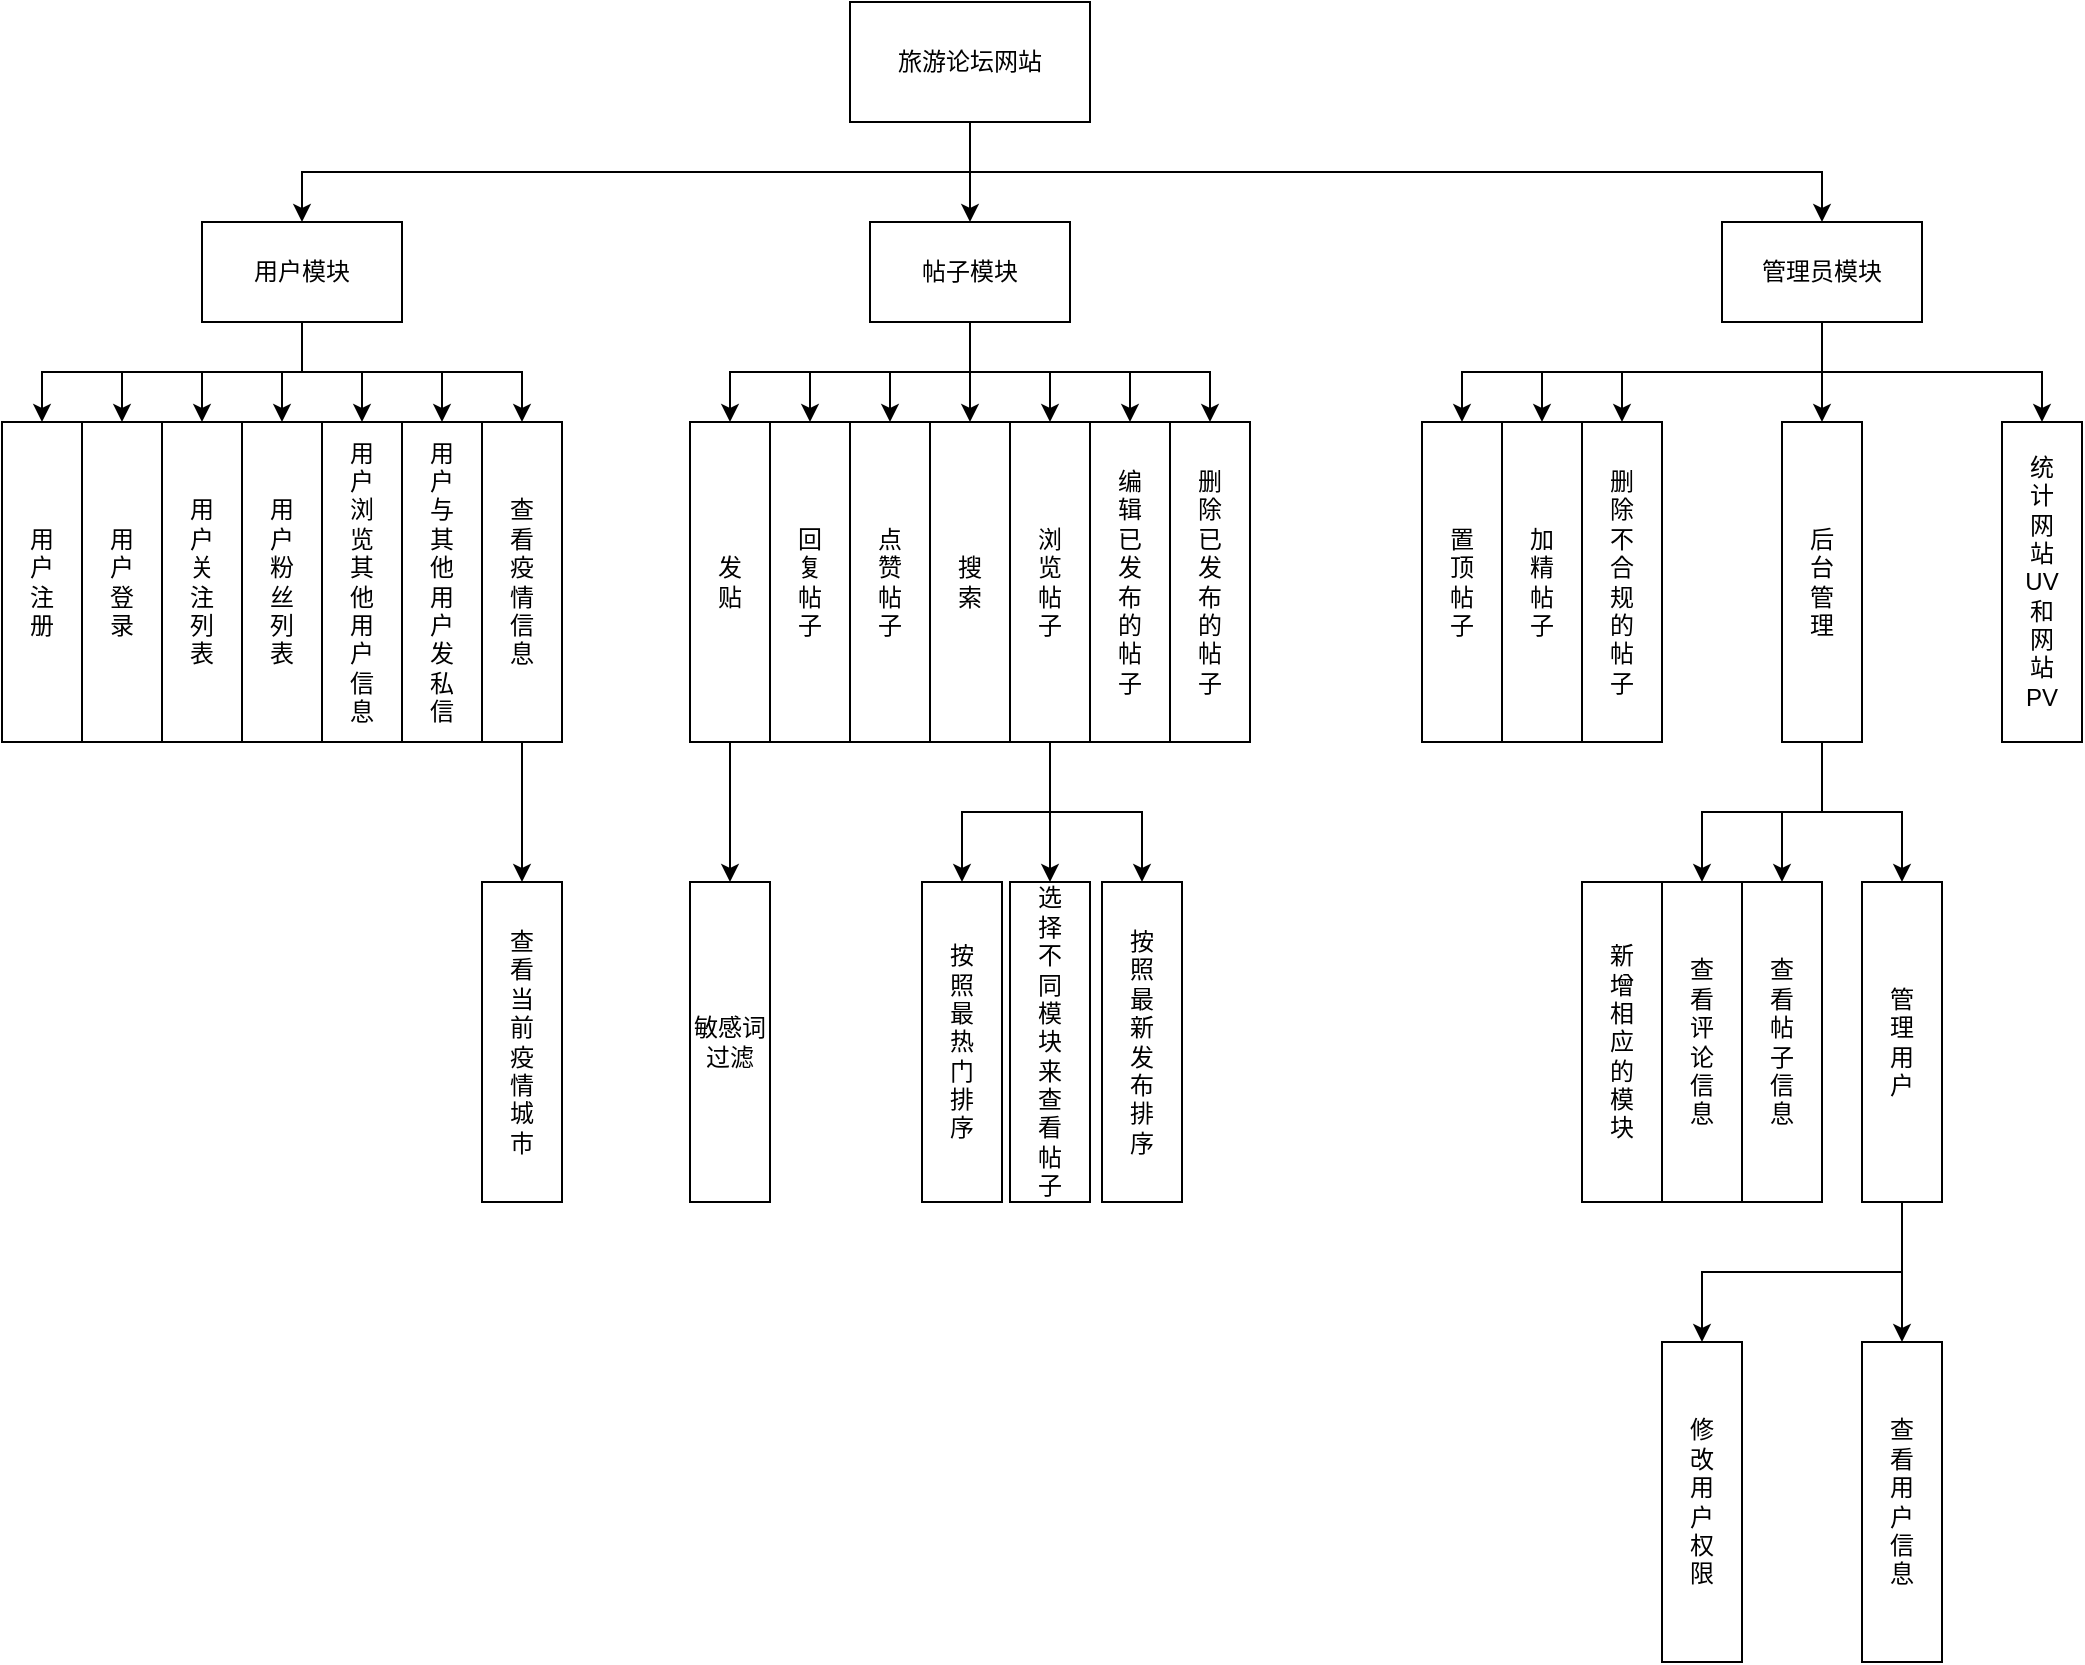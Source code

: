 <mxfile version="14.5.10" type="github">
  <diagram id="49rk-oyeW27E8G0W24V0" name="Page-1">
    <mxGraphModel dx="1038" dy="548" grid="1" gridSize="10" guides="1" tooltips="1" connect="1" arrows="1" fold="1" page="1" pageScale="1" pageWidth="1169" pageHeight="1654" math="0" shadow="0">
      <root>
        <mxCell id="0" />
        <mxCell id="1" parent="0" />
        <mxCell id="0Fw3cPpUBIYJnSgGxfYX-5" style="edgeStyle=orthogonalEdgeStyle;rounded=0;orthogonalLoop=1;jettySize=auto;html=1;exitX=0.5;exitY=1;exitDx=0;exitDy=0;entryX=0.5;entryY=0;entryDx=0;entryDy=0;" parent="1" source="0Fw3cPpUBIYJnSgGxfYX-1" target="0Fw3cPpUBIYJnSgGxfYX-3" edge="1">
          <mxGeometry relative="1" as="geometry" />
        </mxCell>
        <mxCell id="0Fw3cPpUBIYJnSgGxfYX-6" style="edgeStyle=orthogonalEdgeStyle;rounded=0;orthogonalLoop=1;jettySize=auto;html=1;exitX=0.5;exitY=1;exitDx=0;exitDy=0;entryX=0.5;entryY=0;entryDx=0;entryDy=0;" parent="1" source="0Fw3cPpUBIYJnSgGxfYX-1" target="0Fw3cPpUBIYJnSgGxfYX-2" edge="1">
          <mxGeometry relative="1" as="geometry" />
        </mxCell>
        <mxCell id="0Fw3cPpUBIYJnSgGxfYX-7" style="edgeStyle=orthogonalEdgeStyle;rounded=0;orthogonalLoop=1;jettySize=auto;html=1;exitX=0.5;exitY=1;exitDx=0;exitDy=0;" parent="1" source="0Fw3cPpUBIYJnSgGxfYX-1" target="0Fw3cPpUBIYJnSgGxfYX-4" edge="1">
          <mxGeometry relative="1" as="geometry" />
        </mxCell>
        <mxCell id="0Fw3cPpUBIYJnSgGxfYX-1" value="旅游论坛网站" style="rounded=0;whiteSpace=wrap;html=1;" parent="1" vertex="1">
          <mxGeometry x="524" y="40" width="120" height="60" as="geometry" />
        </mxCell>
        <mxCell id="0Fw3cPpUBIYJnSgGxfYX-9" style="edgeStyle=orthogonalEdgeStyle;rounded=0;orthogonalLoop=1;jettySize=auto;html=1;exitX=0.5;exitY=1;exitDx=0;exitDy=0;entryX=0.5;entryY=0;entryDx=0;entryDy=0;" parent="1" source="0Fw3cPpUBIYJnSgGxfYX-2" target="0Fw3cPpUBIYJnSgGxfYX-8" edge="1">
          <mxGeometry relative="1" as="geometry" />
        </mxCell>
        <mxCell id="0Fw3cPpUBIYJnSgGxfYX-14" style="edgeStyle=orthogonalEdgeStyle;rounded=0;orthogonalLoop=1;jettySize=auto;html=1;exitX=0.5;exitY=1;exitDx=0;exitDy=0;" parent="1" source="0Fw3cPpUBIYJnSgGxfYX-2" target="0Fw3cPpUBIYJnSgGxfYX-10" edge="1">
          <mxGeometry relative="1" as="geometry" />
        </mxCell>
        <mxCell id="0Fw3cPpUBIYJnSgGxfYX-15" style="edgeStyle=orthogonalEdgeStyle;rounded=0;orthogonalLoop=1;jettySize=auto;html=1;exitX=0.5;exitY=1;exitDx=0;exitDy=0;entryX=0.5;entryY=0;entryDx=0;entryDy=0;" parent="1" source="0Fw3cPpUBIYJnSgGxfYX-2" target="0Fw3cPpUBIYJnSgGxfYX-11" edge="1">
          <mxGeometry relative="1" as="geometry" />
        </mxCell>
        <mxCell id="0Fw3cPpUBIYJnSgGxfYX-16" style="edgeStyle=orthogonalEdgeStyle;rounded=0;orthogonalLoop=1;jettySize=auto;html=1;exitX=0.5;exitY=1;exitDx=0;exitDy=0;entryX=0.5;entryY=0;entryDx=0;entryDy=0;" parent="1" source="0Fw3cPpUBIYJnSgGxfYX-2" target="0Fw3cPpUBIYJnSgGxfYX-12" edge="1">
          <mxGeometry relative="1" as="geometry" />
        </mxCell>
        <mxCell id="0Fw3cPpUBIYJnSgGxfYX-18" style="edgeStyle=orthogonalEdgeStyle;rounded=0;orthogonalLoop=1;jettySize=auto;html=1;exitX=0.5;exitY=1;exitDx=0;exitDy=0;" parent="1" source="0Fw3cPpUBIYJnSgGxfYX-2" target="0Fw3cPpUBIYJnSgGxfYX-17" edge="1">
          <mxGeometry relative="1" as="geometry" />
        </mxCell>
        <mxCell id="Aib1ORKr1hlKCMjZjfiZ-2" style="edgeStyle=orthogonalEdgeStyle;rounded=0;orthogonalLoop=1;jettySize=auto;html=1;exitX=0.5;exitY=1;exitDx=0;exitDy=0;entryX=0.5;entryY=0;entryDx=0;entryDy=0;" parent="1" source="0Fw3cPpUBIYJnSgGxfYX-2" target="0Fw3cPpUBIYJnSgGxfYX-19" edge="1">
          <mxGeometry relative="1" as="geometry" />
        </mxCell>
        <mxCell id="Aib1ORKr1hlKCMjZjfiZ-3" style="edgeStyle=orthogonalEdgeStyle;rounded=0;orthogonalLoop=1;jettySize=auto;html=1;exitX=0.5;exitY=1;exitDx=0;exitDy=0;" parent="1" source="0Fw3cPpUBIYJnSgGxfYX-2" target="Aib1ORKr1hlKCMjZjfiZ-1" edge="1">
          <mxGeometry relative="1" as="geometry" />
        </mxCell>
        <mxCell id="0Fw3cPpUBIYJnSgGxfYX-2" value="用户模块&lt;span style=&quot;color: rgba(0 , 0 , 0 , 0) ; font-family: monospace ; font-size: 0px&quot;&gt;%3CmxGraphModel%3E%3Croot%3E%3CmxCell%20id%3D%220%22%2F%3E%3CmxCell%20id%3D%221%22%20parent%3D%220%22%2F%3E%3CmxCell%20id%3D%222%22%20value%3D%22%22%20style%3D%22rounded%3D0%3BwhiteSpace%3Dwrap%3Bhtml%3D1%3Brotation%3D90%3B%22%20vertex%3D%221%22%20parent%3D%221%22%3E%3CmxGeometry%20x%3D%22130%22%20y%3D%22315%22%20width%3D%22110%22%20height%3D%2240%22%20as%3D%22geometry%22%2F%3E%3C%2FmxCell%3E%3C%2Froot%3E%3C%2FmxGraphModel%3E&lt;/span&gt;" style="rounded=0;whiteSpace=wrap;html=1;" parent="1" vertex="1">
          <mxGeometry x="200" y="150" width="100" height="50" as="geometry" />
        </mxCell>
        <mxCell id="0Fw3cPpUBIYJnSgGxfYX-25" style="edgeStyle=orthogonalEdgeStyle;rounded=0;orthogonalLoop=1;jettySize=auto;html=1;exitX=0.5;exitY=1;exitDx=0;exitDy=0;entryX=0.5;entryY=0;entryDx=0;entryDy=0;" parent="1" source="0Fw3cPpUBIYJnSgGxfYX-3" target="0Fw3cPpUBIYJnSgGxfYX-20" edge="1">
          <mxGeometry relative="1" as="geometry" />
        </mxCell>
        <mxCell id="0Fw3cPpUBIYJnSgGxfYX-26" style="edgeStyle=orthogonalEdgeStyle;rounded=0;orthogonalLoop=1;jettySize=auto;html=1;exitX=0.5;exitY=1;exitDx=0;exitDy=0;entryX=0.5;entryY=0;entryDx=0;entryDy=0;" parent="1" source="0Fw3cPpUBIYJnSgGxfYX-3" target="0Fw3cPpUBIYJnSgGxfYX-21" edge="1">
          <mxGeometry relative="1" as="geometry" />
        </mxCell>
        <mxCell id="0Fw3cPpUBIYJnSgGxfYX-27" style="edgeStyle=orthogonalEdgeStyle;rounded=0;orthogonalLoop=1;jettySize=auto;html=1;exitX=0.5;exitY=1;exitDx=0;exitDy=0;entryX=0.5;entryY=0;entryDx=0;entryDy=0;" parent="1" source="0Fw3cPpUBIYJnSgGxfYX-3" target="0Fw3cPpUBIYJnSgGxfYX-22" edge="1">
          <mxGeometry relative="1" as="geometry" />
        </mxCell>
        <mxCell id="0Fw3cPpUBIYJnSgGxfYX-28" style="edgeStyle=orthogonalEdgeStyle;rounded=0;orthogonalLoop=1;jettySize=auto;html=1;exitX=0.5;exitY=1;exitDx=0;exitDy=0;entryX=0.5;entryY=0;entryDx=0;entryDy=0;" parent="1" source="0Fw3cPpUBIYJnSgGxfYX-3" target="0Fw3cPpUBIYJnSgGxfYX-23" edge="1">
          <mxGeometry relative="1" as="geometry" />
        </mxCell>
        <mxCell id="0Fw3cPpUBIYJnSgGxfYX-29" style="edgeStyle=orthogonalEdgeStyle;rounded=0;orthogonalLoop=1;jettySize=auto;html=1;exitX=0.5;exitY=1;exitDx=0;exitDy=0;entryX=0.5;entryY=0;entryDx=0;entryDy=0;" parent="1" source="0Fw3cPpUBIYJnSgGxfYX-3" target="0Fw3cPpUBIYJnSgGxfYX-24" edge="1">
          <mxGeometry relative="1" as="geometry" />
        </mxCell>
        <mxCell id="9nTC4yC89c74CwT-ZPIh-2" style="edgeStyle=orthogonalEdgeStyle;rounded=0;orthogonalLoop=1;jettySize=auto;html=1;exitX=0.5;exitY=1;exitDx=0;exitDy=0;entryX=0.5;entryY=0;entryDx=0;entryDy=0;" parent="1" source="0Fw3cPpUBIYJnSgGxfYX-3" target="9nTC4yC89c74CwT-ZPIh-1" edge="1">
          <mxGeometry relative="1" as="geometry" />
        </mxCell>
        <mxCell id="9nTC4yC89c74CwT-ZPIh-4" style="edgeStyle=orthogonalEdgeStyle;rounded=0;orthogonalLoop=1;jettySize=auto;html=1;exitX=0.5;exitY=1;exitDx=0;exitDy=0;entryX=0.5;entryY=0;entryDx=0;entryDy=0;" parent="1" source="0Fw3cPpUBIYJnSgGxfYX-3" target="9nTC4yC89c74CwT-ZPIh-3" edge="1">
          <mxGeometry relative="1" as="geometry" />
        </mxCell>
        <mxCell id="0Fw3cPpUBIYJnSgGxfYX-3" value="帖子模块" style="rounded=0;whiteSpace=wrap;html=1;" parent="1" vertex="1">
          <mxGeometry x="534" y="150" width="100" height="50" as="geometry" />
        </mxCell>
        <mxCell id="0Fw3cPpUBIYJnSgGxfYX-48" style="edgeStyle=orthogonalEdgeStyle;rounded=0;orthogonalLoop=1;jettySize=auto;html=1;exitX=0.5;exitY=1;exitDx=0;exitDy=0;entryX=0.5;entryY=0;entryDx=0;entryDy=0;" parent="1" source="0Fw3cPpUBIYJnSgGxfYX-4" target="0Fw3cPpUBIYJnSgGxfYX-32" edge="1">
          <mxGeometry relative="1" as="geometry" />
        </mxCell>
        <mxCell id="0Fw3cPpUBIYJnSgGxfYX-49" style="edgeStyle=orthogonalEdgeStyle;rounded=0;orthogonalLoop=1;jettySize=auto;html=1;exitX=0.5;exitY=1;exitDx=0;exitDy=0;entryX=0.5;entryY=0;entryDx=0;entryDy=0;" parent="1" source="0Fw3cPpUBIYJnSgGxfYX-4" target="0Fw3cPpUBIYJnSgGxfYX-31" edge="1">
          <mxGeometry relative="1" as="geometry" />
        </mxCell>
        <mxCell id="0Fw3cPpUBIYJnSgGxfYX-50" style="edgeStyle=orthogonalEdgeStyle;rounded=0;orthogonalLoop=1;jettySize=auto;html=1;exitX=0.5;exitY=1;exitDx=0;exitDy=0;entryX=0.5;entryY=0;entryDx=0;entryDy=0;" parent="1" source="0Fw3cPpUBIYJnSgGxfYX-4" target="0Fw3cPpUBIYJnSgGxfYX-30" edge="1">
          <mxGeometry relative="1" as="geometry" />
        </mxCell>
        <mxCell id="LJDHRofLUUuY2fHYKoGa-2" style="edgeStyle=orthogonalEdgeStyle;rounded=0;orthogonalLoop=1;jettySize=auto;html=1;exitX=0.5;exitY=1;exitDx=0;exitDy=0;entryX=0.5;entryY=0;entryDx=0;entryDy=0;" parent="1" source="0Fw3cPpUBIYJnSgGxfYX-4" target="LJDHRofLUUuY2fHYKoGa-1" edge="1">
          <mxGeometry relative="1" as="geometry" />
        </mxCell>
        <mxCell id="LJDHRofLUUuY2fHYKoGa-3" style="edgeStyle=orthogonalEdgeStyle;rounded=0;orthogonalLoop=1;jettySize=auto;html=1;exitX=0.5;exitY=1;exitDx=0;exitDy=0;entryX=0.5;entryY=0;entryDx=0;entryDy=0;" parent="1" source="0Fw3cPpUBIYJnSgGxfYX-4" target="0Fw3cPpUBIYJnSgGxfYX-51" edge="1">
          <mxGeometry relative="1" as="geometry" />
        </mxCell>
        <mxCell id="0Fw3cPpUBIYJnSgGxfYX-4" value="管理员模块" style="rounded=0;whiteSpace=wrap;html=1;" parent="1" vertex="1">
          <mxGeometry x="960" y="150" width="100" height="50" as="geometry" />
        </mxCell>
        <mxCell id="0Fw3cPpUBIYJnSgGxfYX-8" value="用&lt;br&gt;户&lt;br&gt;注&lt;br&gt;册" style="rounded=0;whiteSpace=wrap;html=1;" parent="1" vertex="1">
          <mxGeometry x="100" y="250" width="40" height="160" as="geometry" />
        </mxCell>
        <mxCell id="0Fw3cPpUBIYJnSgGxfYX-10" value="用&lt;br&gt;户&lt;br&gt;登&lt;br&gt;&lt;span style=&quot;color: rgba(0 , 0 , 0 , 0) ; font-family: monospace ; font-size: 0px&quot;&gt;%3CmxGraphModel%3E%3Croot%3E%3CmxCell%20id%3D%220%22%2F%3E%3CmxCell%20id%3D%221%22%20parent%3D%220%22%2F%3E%3CmxCell%20id%3D%222%22%20value%3D%22%E7%94%A8%26lt%3Bbr%26gt%3B%E6%88%B7%26lt%3Bbr%26gt%3B%E6%B3%A8%26lt%3Bbr%26gt%3B%E5%86%8C%22%20style%3D%22rounded%3D0%3BwhiteSpace%3Dwrap%3Bhtml%3D1%3B%22%20vertex%3D%221%22%20parent%3D%221%22%3E%3CmxGeometry%20x%3D%2290%22%20y%3D%22240%22%20width%3D%2240%22%20height%3D%22160%22%20as%3D%22geometry%22%2F%3E%3C%2FmxCell%3E%3C%2Froot%3E%3C%2FmxGraphModel%3E&lt;/span&gt;录" style="rounded=0;whiteSpace=wrap;html=1;" parent="1" vertex="1">
          <mxGeometry x="140" y="250" width="40" height="160" as="geometry" />
        </mxCell>
        <mxCell id="0Fw3cPpUBIYJnSgGxfYX-11" value="用&lt;br&gt;户&lt;br&gt;关&lt;br&gt;注&lt;br&gt;列&lt;span style=&quot;color: rgba(0 , 0 , 0 , 0) ; font-family: monospace ; font-size: 0px&quot;&gt;%3CmxGraphModel%3E%3Croot%3E%3CmxCell%20id%3D%220%22%2F%3E%3CmxCell%20id%3D%221%22%20parent%3D%220%22%2F%3E%3CmxCell%20id%3D%222%22%20value%3D%22%E7%94%A8%26lt%3Bbr%26gt%3B%E6%88%B7%26lt%3Bbr%26gt%3B%E7%99%BB%26lt%3Bbr%26gt%3B%26lt%3Bspan%20style%3D%26quot%3Bcolor%3A%20rgba(0%20%2C%200%20%2C%200%20%2C%200)%20%3B%20font-family%3A%20monospace%20%3B%20font-size%3A%200px%26quot%3B%26gt%3B%253CmxGraphModel%253E%253Croot%253E%253CmxCell%2520id%253D%25220%2522%252F%253E%253CmxCell%2520id%253D%25221%2522%2520parent%253D%25220%2522%252F%253E%253CmxCell%2520id%253D%25222%2522%2520value%253D%2522%25E7%2594%25A8%2526lt%253Bbr%2526gt%253B%25E6%2588%25B7%2526lt%253Bbr%2526gt%253B%25E6%25B3%25A8%2526lt%253Bbr%2526gt%253B%25E5%2586%258C%2522%2520style%253D%2522rounded%253D0%253BwhiteSpace%253Dwrap%253Bhtml%253D1%253B%2522%2520vertex%253D%25221%2522%2520parent%253D%25221%2522%253E%253CmxGeometry%2520x%253D%252290%2522%2520y%253D%2522240%2522%2520width%253D%252240%2522%2520height%253D%2522160%2522%2520as%253D%2522geometry%2522%252F%253E%253C%252FmxCell%253E%253C%252Froot%253E%253C%252FmxGraphModel%253E%26lt%3B%2Fspan%26gt%3B%E5%BD%95%22%20style%3D%22rounded%3D0%3BwhiteSpace%3Dwrap%3Bhtml%3D1%3B%22%20vertex%3D%221%22%20parent%3D%221%22%3E%3CmxGeometry%20x%3D%22130%22%20y%3D%22240%22%20width%3D%2240%22%20height%3D%22160%22%20as%3D%22geometry%22%2F%3E%3C%2FmxCell%3E%3C%2Froot%3E%3C%2FmxGraphModel%3&lt;/span&gt;&lt;span style=&quot;color: rgba(0 , 0 , 0 , 0) ; font-family: monospace ; font-size: 0px&quot;&gt;%3CmxGraphModel%3E%3Croot%3E%3CmxCell%20id%3D%220%22%2F%3E%3CmxCell%20id%3D%221%22%20parent%3D%220%22%2F%3E%3CmxCell%20id%3D%222%22%20value%3D%22%E7%94%A8%26lt%3Bbr%26gt%3B%E6%88%B7%26lt%3Bbr%26gt%3B%E7%99%BB%26lt%3Bbr%26gt%3B%26lt%3Bspan%20style%3D%26quot%3Bcolor%3A%20rgba(0%20%2C%200%20%2C%200%20%2C%200)%20%3B%20font-family%3A%20monospace%20%3B%20font-size%3A%200px%26quot%3B%26gt%3B%253CmxGraphModel%253E%253Croot%253E%253CmxCell%2520id%253D%25220%2522%252F%253E%253CmxCell%2520id%253D%25221%2522%2520parent%253D%25220%2522%252F%253E%253CmxCell%2520id%253D%25222%2522%2520value%253D%2522%25E7%2594%25A8%2526lt%253Bbr%2526gt%253B%25E6%2588%25B7%2526lt%253Bbr%2526gt%253B%25E6%25B3%25A8%2526lt%253Bbr%2526gt%253B%25E5%2586%258C%2522%2520style%253D%2522rounded%253D0%253BwhiteSpace%253Dwrap%253Bhtml%253D1%253B%2522%2520vertex%253D%25221%2522%2520parent%253D%25221%2522%253E%253CmxGeometry%2520x%253D%252290%2522%2520y%253D%2522240%2522%2520width%253D%252240%2522%2520height%253D%2522160%2522%2520as%253D%2522geometry%2522%252F%253E%253C%252FmxCell%253E%253C%252Froot%253E%253C%252FmxGraphModel%253E%26lt%3B%2Fspan%26gt%3B%E5%BD%95%22%20style%3D%22rounded%3D0%3BwhiteSpace%3Dwrap%3Bhtml%3D1%3B%22%20vertex%3D%221%22%20parent%3D%221%22%3E%3CmxGeometry%20x%3D%22130%22%20y%3D%22240%22%20width%3D%2240%22%20height%3D%22160%22%20as%3D%22geometry%22%2F%3E%3C%2FmxCell%3E%3C%2Froot%3E%3C%2FmxGraphModel%3E&lt;/span&gt;&lt;span style=&quot;color: rgba(0 , 0 , 0 , 0) ; font-family: monospace ; font-size: 0px&quot;&gt;&lt;br&gt;&lt;/span&gt;表" style="rounded=0;whiteSpace=wrap;html=1;" parent="1" vertex="1">
          <mxGeometry x="180" y="250" width="40" height="160" as="geometry" />
        </mxCell>
        <mxCell id="0Fw3cPpUBIYJnSgGxfYX-12" value="用&lt;br&gt;户&lt;br&gt;粉&lt;br&gt;丝&lt;br&gt;列&lt;br&gt;表" style="rounded=0;whiteSpace=wrap;html=1;" parent="1" vertex="1">
          <mxGeometry x="220" y="250" width="40" height="160" as="geometry" />
        </mxCell>
        <mxCell id="0Fw3cPpUBIYJnSgGxfYX-17" value="用&lt;br&gt;户&lt;br&gt;浏&lt;br&gt;览&lt;br&gt;其&lt;br&gt;他&lt;br&gt;用&lt;br&gt;户&lt;br&gt;信&lt;br&gt;息" style="rounded=0;whiteSpace=wrap;html=1;" parent="1" vertex="1">
          <mxGeometry x="260" y="250" width="40" height="160" as="geometry" />
        </mxCell>
        <mxCell id="0Fw3cPpUBIYJnSgGxfYX-19" value="用&lt;br&gt;户&lt;br&gt;与&lt;br&gt;其&lt;br&gt;他&lt;br&gt;用&lt;br&gt;户&lt;br&gt;发&lt;br&gt;私&lt;br&gt;信" style="rounded=0;whiteSpace=wrap;html=1;" parent="1" vertex="1">
          <mxGeometry x="300" y="250" width="40" height="160" as="geometry" />
        </mxCell>
        <mxCell id="0Fw3cPpUBIYJnSgGxfYX-53" style="edgeStyle=orthogonalEdgeStyle;rounded=0;orthogonalLoop=1;jettySize=auto;html=1;exitX=0.5;exitY=1;exitDx=0;exitDy=0;entryX=0.5;entryY=0;entryDx=0;entryDy=0;" parent="1" source="0Fw3cPpUBIYJnSgGxfYX-20" target="0Fw3cPpUBIYJnSgGxfYX-52" edge="1">
          <mxGeometry relative="1" as="geometry" />
        </mxCell>
        <mxCell id="0Fw3cPpUBIYJnSgGxfYX-20" value="发&lt;br&gt;&lt;span style=&quot;color: rgba(0 , 0 , 0 , 0) ; font-family: monospace ; font-size: 0px&quot;&gt;%3CmxGraphModel%3E%3Croot%3E%3CmxCell%20id%3D%220%22%2F%3E%3CmxCell%20id%3D%221%22%20parent%3D%220%22%2F%3E%3CmxCell%20id%3D%222%22%20value%3D%22%E7%94%A8%26lt%3Bbr%26gt%3B%E6%88%B7%26lt%3Bbr%26gt%3B%E4%B8%8E%26lt%3Bbr%26gt%3B%E5%85%B6%26lt%3Bbr%26gt%3B%E4%BB%96%26lt%3Bbr%26gt%3B%E7%94%A8%26lt%3Bbr%26gt%3B%E6%88%B7%26lt%3Bbr%26gt%3B%E5%8F%91%26lt%3Bbr%26gt%3B%E7%A7%81%26lt%3Bbr%26gt%3B%E4%BF%A1%22%20style%3D%22rounded%3D0%3BwhiteSpace%3Dwrap%3Bhtml%3D1%3B%22%20vertex%3D%221%22%20parent%3D%221%22%3E%3CmxGeometry%20x%3D%22260%22%20y%3D%22240%22%20width%3D%2240%22%20height%3D%22160%22%20as%3D%22geometry%22%2F%3E%3C%2FmxCell%3E%3C%2Froot%3E%3C%2FmxGraphModel%3E&lt;/span&gt;贴" style="rounded=0;whiteSpace=wrap;html=1;" parent="1" vertex="1">
          <mxGeometry x="444" y="250" width="40" height="160" as="geometry" />
        </mxCell>
        <mxCell id="0Fw3cPpUBIYJnSgGxfYX-21" value="回&lt;br&gt;复&lt;br&gt;帖&lt;br&gt;子" style="rounded=0;whiteSpace=wrap;html=1;" parent="1" vertex="1">
          <mxGeometry x="484" y="250" width="40" height="160" as="geometry" />
        </mxCell>
        <mxCell id="0Fw3cPpUBIYJnSgGxfYX-43" style="edgeStyle=orthogonalEdgeStyle;rounded=0;orthogonalLoop=1;jettySize=auto;html=1;exitX=0.5;exitY=1;exitDx=0;exitDy=0;entryX=0.5;entryY=0;entryDx=0;entryDy=0;" parent="1" source="0Fw3cPpUBIYJnSgGxfYX-22" target="0Fw3cPpUBIYJnSgGxfYX-40" edge="1">
          <mxGeometry relative="1" as="geometry" />
        </mxCell>
        <mxCell id="0Fw3cPpUBIYJnSgGxfYX-44" style="edgeStyle=orthogonalEdgeStyle;rounded=0;orthogonalLoop=1;jettySize=auto;html=1;exitX=0.5;exitY=1;exitDx=0;exitDy=0;entryX=0.5;entryY=0;entryDx=0;entryDy=0;" parent="1" source="0Fw3cPpUBIYJnSgGxfYX-22" target="0Fw3cPpUBIYJnSgGxfYX-41" edge="1">
          <mxGeometry relative="1" as="geometry" />
        </mxCell>
        <mxCell id="dm9BfPnngOULqMG_yk5y-2" style="edgeStyle=orthogonalEdgeStyle;rounded=0;orthogonalLoop=1;jettySize=auto;html=1;exitX=0.5;exitY=1;exitDx=0;exitDy=0;entryX=0.5;entryY=0;entryDx=0;entryDy=0;" edge="1" parent="1" source="0Fw3cPpUBIYJnSgGxfYX-22" target="dm9BfPnngOULqMG_yk5y-1">
          <mxGeometry relative="1" as="geometry" />
        </mxCell>
        <mxCell id="0Fw3cPpUBIYJnSgGxfYX-22" value="浏&lt;br&gt;览&lt;br&gt;帖&lt;br&gt;子" style="rounded=0;whiteSpace=wrap;html=1;" parent="1" vertex="1">
          <mxGeometry x="604" y="250" width="40" height="160" as="geometry" />
        </mxCell>
        <mxCell id="0Fw3cPpUBIYJnSgGxfYX-23" value="搜&lt;br&gt;索" style="rounded=0;whiteSpace=wrap;html=1;" parent="1" vertex="1">
          <mxGeometry x="564" y="250" width="40" height="160" as="geometry" />
        </mxCell>
        <mxCell id="0Fw3cPpUBIYJnSgGxfYX-24" value="编&lt;br&gt;辑&lt;br&gt;已&lt;br&gt;发&lt;br&gt;布&lt;br&gt;的&lt;br&gt;帖&lt;br&gt;子" style="rounded=0;whiteSpace=wrap;html=1;" parent="1" vertex="1">
          <mxGeometry x="644" y="250" width="40" height="160" as="geometry" />
        </mxCell>
        <mxCell id="0Fw3cPpUBIYJnSgGxfYX-30" value="置&lt;br&gt;顶&lt;br&gt;帖&lt;br&gt;子" style="rounded=0;whiteSpace=wrap;html=1;" parent="1" vertex="1">
          <mxGeometry x="810" y="250" width="40" height="160" as="geometry" />
        </mxCell>
        <mxCell id="0Fw3cPpUBIYJnSgGxfYX-31" value="加&lt;br&gt;精&lt;br&gt;帖&lt;br&gt;子" style="rounded=0;whiteSpace=wrap;html=1;" parent="1" vertex="1">
          <mxGeometry x="850" y="250" width="40" height="160" as="geometry" />
        </mxCell>
        <mxCell id="0Fw3cPpUBIYJnSgGxfYX-32" value="删&lt;br&gt;除&lt;br&gt;不&lt;br&gt;合&lt;br&gt;规&lt;br&gt;的&lt;br&gt;帖&lt;br&gt;子" style="rounded=0;whiteSpace=wrap;html=1;" parent="1" vertex="1">
          <mxGeometry x="890" y="250" width="40" height="160" as="geometry" />
        </mxCell>
        <mxCell id="0Fw3cPpUBIYJnSgGxfYX-35" style="edgeStyle=orthogonalEdgeStyle;rounded=0;orthogonalLoop=1;jettySize=auto;html=1;exitX=0.5;exitY=1;exitDx=0;exitDy=0;entryX=0.5;entryY=0;entryDx=0;entryDy=0;" parent="1" source="0Fw3cPpUBIYJnSgGxfYX-33" target="0Fw3cPpUBIYJnSgGxfYX-34" edge="1">
          <mxGeometry relative="1" as="geometry" />
        </mxCell>
        <mxCell id="0Fw3cPpUBIYJnSgGxfYX-37" style="edgeStyle=orthogonalEdgeStyle;rounded=0;orthogonalLoop=1;jettySize=auto;html=1;exitX=0.5;exitY=1;exitDx=0;exitDy=0;" parent="1" source="0Fw3cPpUBIYJnSgGxfYX-33" target="0Fw3cPpUBIYJnSgGxfYX-36" edge="1">
          <mxGeometry relative="1" as="geometry" />
        </mxCell>
        <mxCell id="0Fw3cPpUBIYJnSgGxfYX-33" value="管&lt;br&gt;理&lt;br&gt;用&lt;br&gt;户" style="rounded=0;whiteSpace=wrap;html=1;" parent="1" vertex="1">
          <mxGeometry x="1030" y="480" width="40" height="160" as="geometry" />
        </mxCell>
        <mxCell id="0Fw3cPpUBIYJnSgGxfYX-34" value="修&lt;br&gt;改&lt;br&gt;用&lt;br&gt;户&lt;br&gt;权&lt;br&gt;&lt;span style=&quot;color: rgba(0 , 0 , 0 , 0) ; font-family: monospace ; font-size: 0px&quot;&gt;%3CmxGraphModel%3E%3Croot%3E%3CmxCell%20id%3D%220%22%2F%3E%3CmxCell%20id%3D%221%22%20parent%3D%220%22%2F%3E%3CmxCell%20id%3D%222%22%20value%3D%22%E7%AE%A1%26lt%3Bbr%26gt%3B%E7%90%86%26lt%3Bbr%26gt%3B%E7%94%A8%26lt%3Bbr%26gt%3B%E6%88%B7%22%20style%3D%22rounded%3D0%3BwhiteSpace%3Dwrap%3Bhtml%3D1%3B%22%20vertex%3D%221%22%20parent%3D%221%22%3E%3CmxGeometry%20x%3D%221030%22%20y%3D%22250%22%20width%3D%2240%22%20height%3D%22160%22%20as%3D%22geometry%22%2F%3E%3C%2FmxCell%3E%3C%2Froot%3E%3C%2FmxGraphModel%3E&lt;/span&gt;限" style="rounded=0;whiteSpace=wrap;html=1;" parent="1" vertex="1">
          <mxGeometry x="930" y="710" width="40" height="160" as="geometry" />
        </mxCell>
        <mxCell id="0Fw3cPpUBIYJnSgGxfYX-36" value="查&lt;br&gt;看&lt;br&gt;用&lt;br&gt;户&lt;br&gt;信&lt;br&gt;息" style="rounded=0;whiteSpace=wrap;html=1;" parent="1" vertex="1">
          <mxGeometry x="1030" y="710" width="40" height="160" as="geometry" />
        </mxCell>
        <mxCell id="0Fw3cPpUBIYJnSgGxfYX-38" value="查&lt;br&gt;看&lt;br&gt;评&lt;br&gt;论&lt;br&gt;信&lt;br&gt;息" style="rounded=0;whiteSpace=wrap;html=1;" parent="1" vertex="1">
          <mxGeometry x="930" y="480" width="40" height="160" as="geometry" />
        </mxCell>
        <mxCell id="0Fw3cPpUBIYJnSgGxfYX-39" value="查&lt;br&gt;看&lt;br&gt;帖&lt;br&gt;子&lt;br&gt;信&lt;br&gt;息" style="rounded=0;whiteSpace=wrap;html=1;" parent="1" vertex="1">
          <mxGeometry x="970" y="480" width="40" height="160" as="geometry" />
        </mxCell>
        <mxCell id="0Fw3cPpUBIYJnSgGxfYX-40" value="按&lt;br&gt;照&lt;br&gt;最&lt;br&gt;热&lt;br&gt;门&lt;br&gt;排&lt;br&gt;序" style="rounded=0;whiteSpace=wrap;html=1;" parent="1" vertex="1">
          <mxGeometry x="560" y="480" width="40" height="160" as="geometry" />
        </mxCell>
        <mxCell id="0Fw3cPpUBIYJnSgGxfYX-41" value="按&lt;br&gt;照&lt;br&gt;最&lt;br&gt;新&lt;br&gt;发&lt;br&gt;布&lt;br&gt;排&lt;br&gt;序" style="rounded=0;whiteSpace=wrap;html=1;" parent="1" vertex="1">
          <mxGeometry x="650" y="480" width="40" height="160" as="geometry" />
        </mxCell>
        <mxCell id="0Fw3cPpUBIYJnSgGxfYX-51" value="统&lt;br&gt;计&lt;br&gt;网&lt;br&gt;站&lt;br&gt;UV&lt;br&gt;和&lt;br&gt;网&lt;br&gt;站&lt;br&gt;PV" style="rounded=0;whiteSpace=wrap;html=1;" parent="1" vertex="1">
          <mxGeometry x="1100" y="250" width="40" height="160" as="geometry" />
        </mxCell>
        <mxCell id="0Fw3cPpUBIYJnSgGxfYX-52" value="敏感词过滤" style="rounded=0;whiteSpace=wrap;html=1;" parent="1" vertex="1">
          <mxGeometry x="444" y="480" width="40" height="160" as="geometry" />
        </mxCell>
        <mxCell id="9nTC4yC89c74CwT-ZPIh-1" value="点&lt;br&gt;赞&lt;br&gt;帖&lt;br&gt;子" style="rounded=0;whiteSpace=wrap;html=1;" parent="1" vertex="1">
          <mxGeometry x="524" y="250" width="40" height="160" as="geometry" />
        </mxCell>
        <mxCell id="9nTC4yC89c74CwT-ZPIh-3" value="删&lt;br&gt;除&lt;br&gt;已&lt;br&gt;发&lt;br&gt;布&lt;br&gt;的&lt;br&gt;帖&lt;br&gt;子" style="rounded=0;whiteSpace=wrap;html=1;" parent="1" vertex="1">
          <mxGeometry x="684" y="250" width="40" height="160" as="geometry" />
        </mxCell>
        <mxCell id="LJDHRofLUUuY2fHYKoGa-4" style="edgeStyle=orthogonalEdgeStyle;rounded=0;orthogonalLoop=1;jettySize=auto;html=1;exitX=0.5;exitY=1;exitDx=0;exitDy=0;entryX=0.5;entryY=0;entryDx=0;entryDy=0;" parent="1" source="LJDHRofLUUuY2fHYKoGa-1" target="0Fw3cPpUBIYJnSgGxfYX-38" edge="1">
          <mxGeometry relative="1" as="geometry" />
        </mxCell>
        <mxCell id="LJDHRofLUUuY2fHYKoGa-5" style="edgeStyle=orthogonalEdgeStyle;rounded=0;orthogonalLoop=1;jettySize=auto;html=1;exitX=0.5;exitY=1;exitDx=0;exitDy=0;" parent="1" source="LJDHRofLUUuY2fHYKoGa-1" target="0Fw3cPpUBIYJnSgGxfYX-39" edge="1">
          <mxGeometry relative="1" as="geometry" />
        </mxCell>
        <mxCell id="LJDHRofLUUuY2fHYKoGa-6" style="edgeStyle=orthogonalEdgeStyle;rounded=0;orthogonalLoop=1;jettySize=auto;html=1;exitX=0.5;exitY=1;exitDx=0;exitDy=0;" parent="1" source="LJDHRofLUUuY2fHYKoGa-1" target="0Fw3cPpUBIYJnSgGxfYX-33" edge="1">
          <mxGeometry relative="1" as="geometry" />
        </mxCell>
        <mxCell id="LJDHRofLUUuY2fHYKoGa-1" value="后&lt;br&gt;台&lt;br&gt;管&lt;br&gt;理" style="rounded=0;whiteSpace=wrap;html=1;" parent="1" vertex="1">
          <mxGeometry x="990" y="250" width="40" height="160" as="geometry" />
        </mxCell>
        <mxCell id="Aib1ORKr1hlKCMjZjfiZ-5" style="edgeStyle=orthogonalEdgeStyle;rounded=0;orthogonalLoop=1;jettySize=auto;html=1;exitX=0.5;exitY=1;exitDx=0;exitDy=0;" parent="1" source="Aib1ORKr1hlKCMjZjfiZ-1" target="Aib1ORKr1hlKCMjZjfiZ-4" edge="1">
          <mxGeometry relative="1" as="geometry" />
        </mxCell>
        <mxCell id="Aib1ORKr1hlKCMjZjfiZ-1" value="查&lt;br&gt;看&lt;br&gt;疫&lt;br&gt;情&lt;br&gt;信&lt;br&gt;息" style="rounded=0;whiteSpace=wrap;html=1;" parent="1" vertex="1">
          <mxGeometry x="340" y="250" width="40" height="160" as="geometry" />
        </mxCell>
        <mxCell id="Aib1ORKr1hlKCMjZjfiZ-4" value="查&lt;br&gt;看&lt;br&gt;当&lt;br&gt;前&lt;br&gt;疫&lt;br&gt;情&lt;br&gt;城&lt;br&gt;市" style="rounded=0;whiteSpace=wrap;html=1;" parent="1" vertex="1">
          <mxGeometry x="340" y="480" width="40" height="160" as="geometry" />
        </mxCell>
        <mxCell id="dm9BfPnngOULqMG_yk5y-1" value="选&lt;br&gt;择&lt;br&gt;不&lt;br&gt;同&lt;br&gt;模&lt;br&gt;块&lt;br&gt;来&lt;br&gt;查&lt;br&gt;看&lt;br&gt;帖&lt;br&gt;子" style="rounded=0;whiteSpace=wrap;html=1;" vertex="1" parent="1">
          <mxGeometry x="604" y="480" width="40" height="160" as="geometry" />
        </mxCell>
        <mxCell id="dm9BfPnngOULqMG_yk5y-3" value="新&lt;br&gt;增&lt;br&gt;相&lt;br&gt;应&lt;br&gt;的&lt;br&gt;模&lt;br&gt;块" style="rounded=0;whiteSpace=wrap;html=1;" vertex="1" parent="1">
          <mxGeometry x="890" y="480" width="40" height="160" as="geometry" />
        </mxCell>
      </root>
    </mxGraphModel>
  </diagram>
</mxfile>
